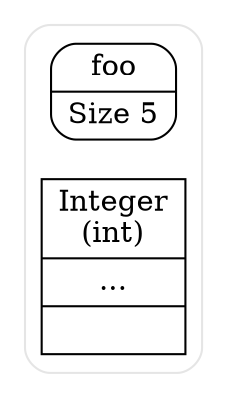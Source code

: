 digraph g {
    rankdir=LR; 
    splines=line;
    graph[style="filled",color="gray60"];
    node [shape=record,style="filled", fillcolor="white"];
    subgraph cluster_2 {
		"node0" [
            label = "<f0> foo| <f1>Size 5";
            shape = "Mrecord";

        ];
		"node1" [
            label = "<f0> Integer\n(int)| <f1>...| <f2>";
            shape = "record";
            
        ];
        style=rounded;
        color=grey90;
	}
}

